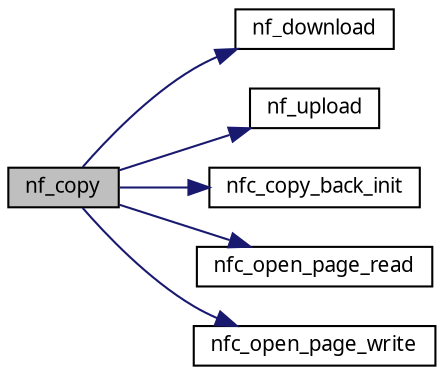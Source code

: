 digraph G
{
  edge [fontname="FreeSans.ttf",fontsize=10,labelfontname="FreeSans.ttf",labelfontsize=10];
  node [fontname="FreeSans.ttf",fontsize=10,shape=record];
  rankdir=LR;
  Node1 [label="nf_copy",height=0.2,width=0.4,color="black", fillcolor="grey75", style="filled" fontcolor="black"];
  Node1 -> Node2 [color="midnightblue",fontsize=10,style="solid",fontname="FreeSans.ttf"];
  Node2 [label="nf_download",height=0.2,width=0.4,color="black", fillcolor="white", style="filled",URL="$a00062.html#b7f3d7c1f70d339f8613aaaeb4262959",tooltip="Download packets of 16 bytes from RAM to the NAND Flash."];
  Node1 -> Node3 [color="midnightblue",fontsize=10,style="solid",fontname="FreeSans.ttf"];
  Node3 [label="nf_upload",height=0.2,width=0.4,color="black", fillcolor="white", style="filled",URL="$a00062.html#d530651d772a5d7f5c1ff3bf91eda4c2",tooltip="Upload packets of 16 bytes from the NAND Flash to RAM."];
  Node1 -> Node4 [color="midnightblue",fontsize=10,style="solid",fontname="FreeSans.ttf"];
  Node4 [label="nfc_copy_back_init",height=0.2,width=0.4,color="black", fillcolor="white", style="filled",URL="$a00060.html#b9ba38cddb62690e76858546804fac2c",tooltip="Prepare a copy-back session."];
  Node1 -> Node5 [color="midnightblue",fontsize=10,style="solid",fontname="FreeSans.ttf"];
  Node5 [label="nfc_open_page_read",height=0.2,width=0.4,color="black", fillcolor="white", style="filled",URL="$a00060.html#a0a322a0237ff247248591adb2b10fab",tooltip="Opens a page for read."];
  Node1 -> Node6 [color="midnightblue",fontsize=10,style="solid",fontname="FreeSans.ttf"];
  Node6 [label="nfc_open_page_write",height=0.2,width=0.4,color="black", fillcolor="white", style="filled",URL="$a00060.html#856b5ae1fade14e11da35fd5109fda8c",tooltip="Opens a page for write."];
}
